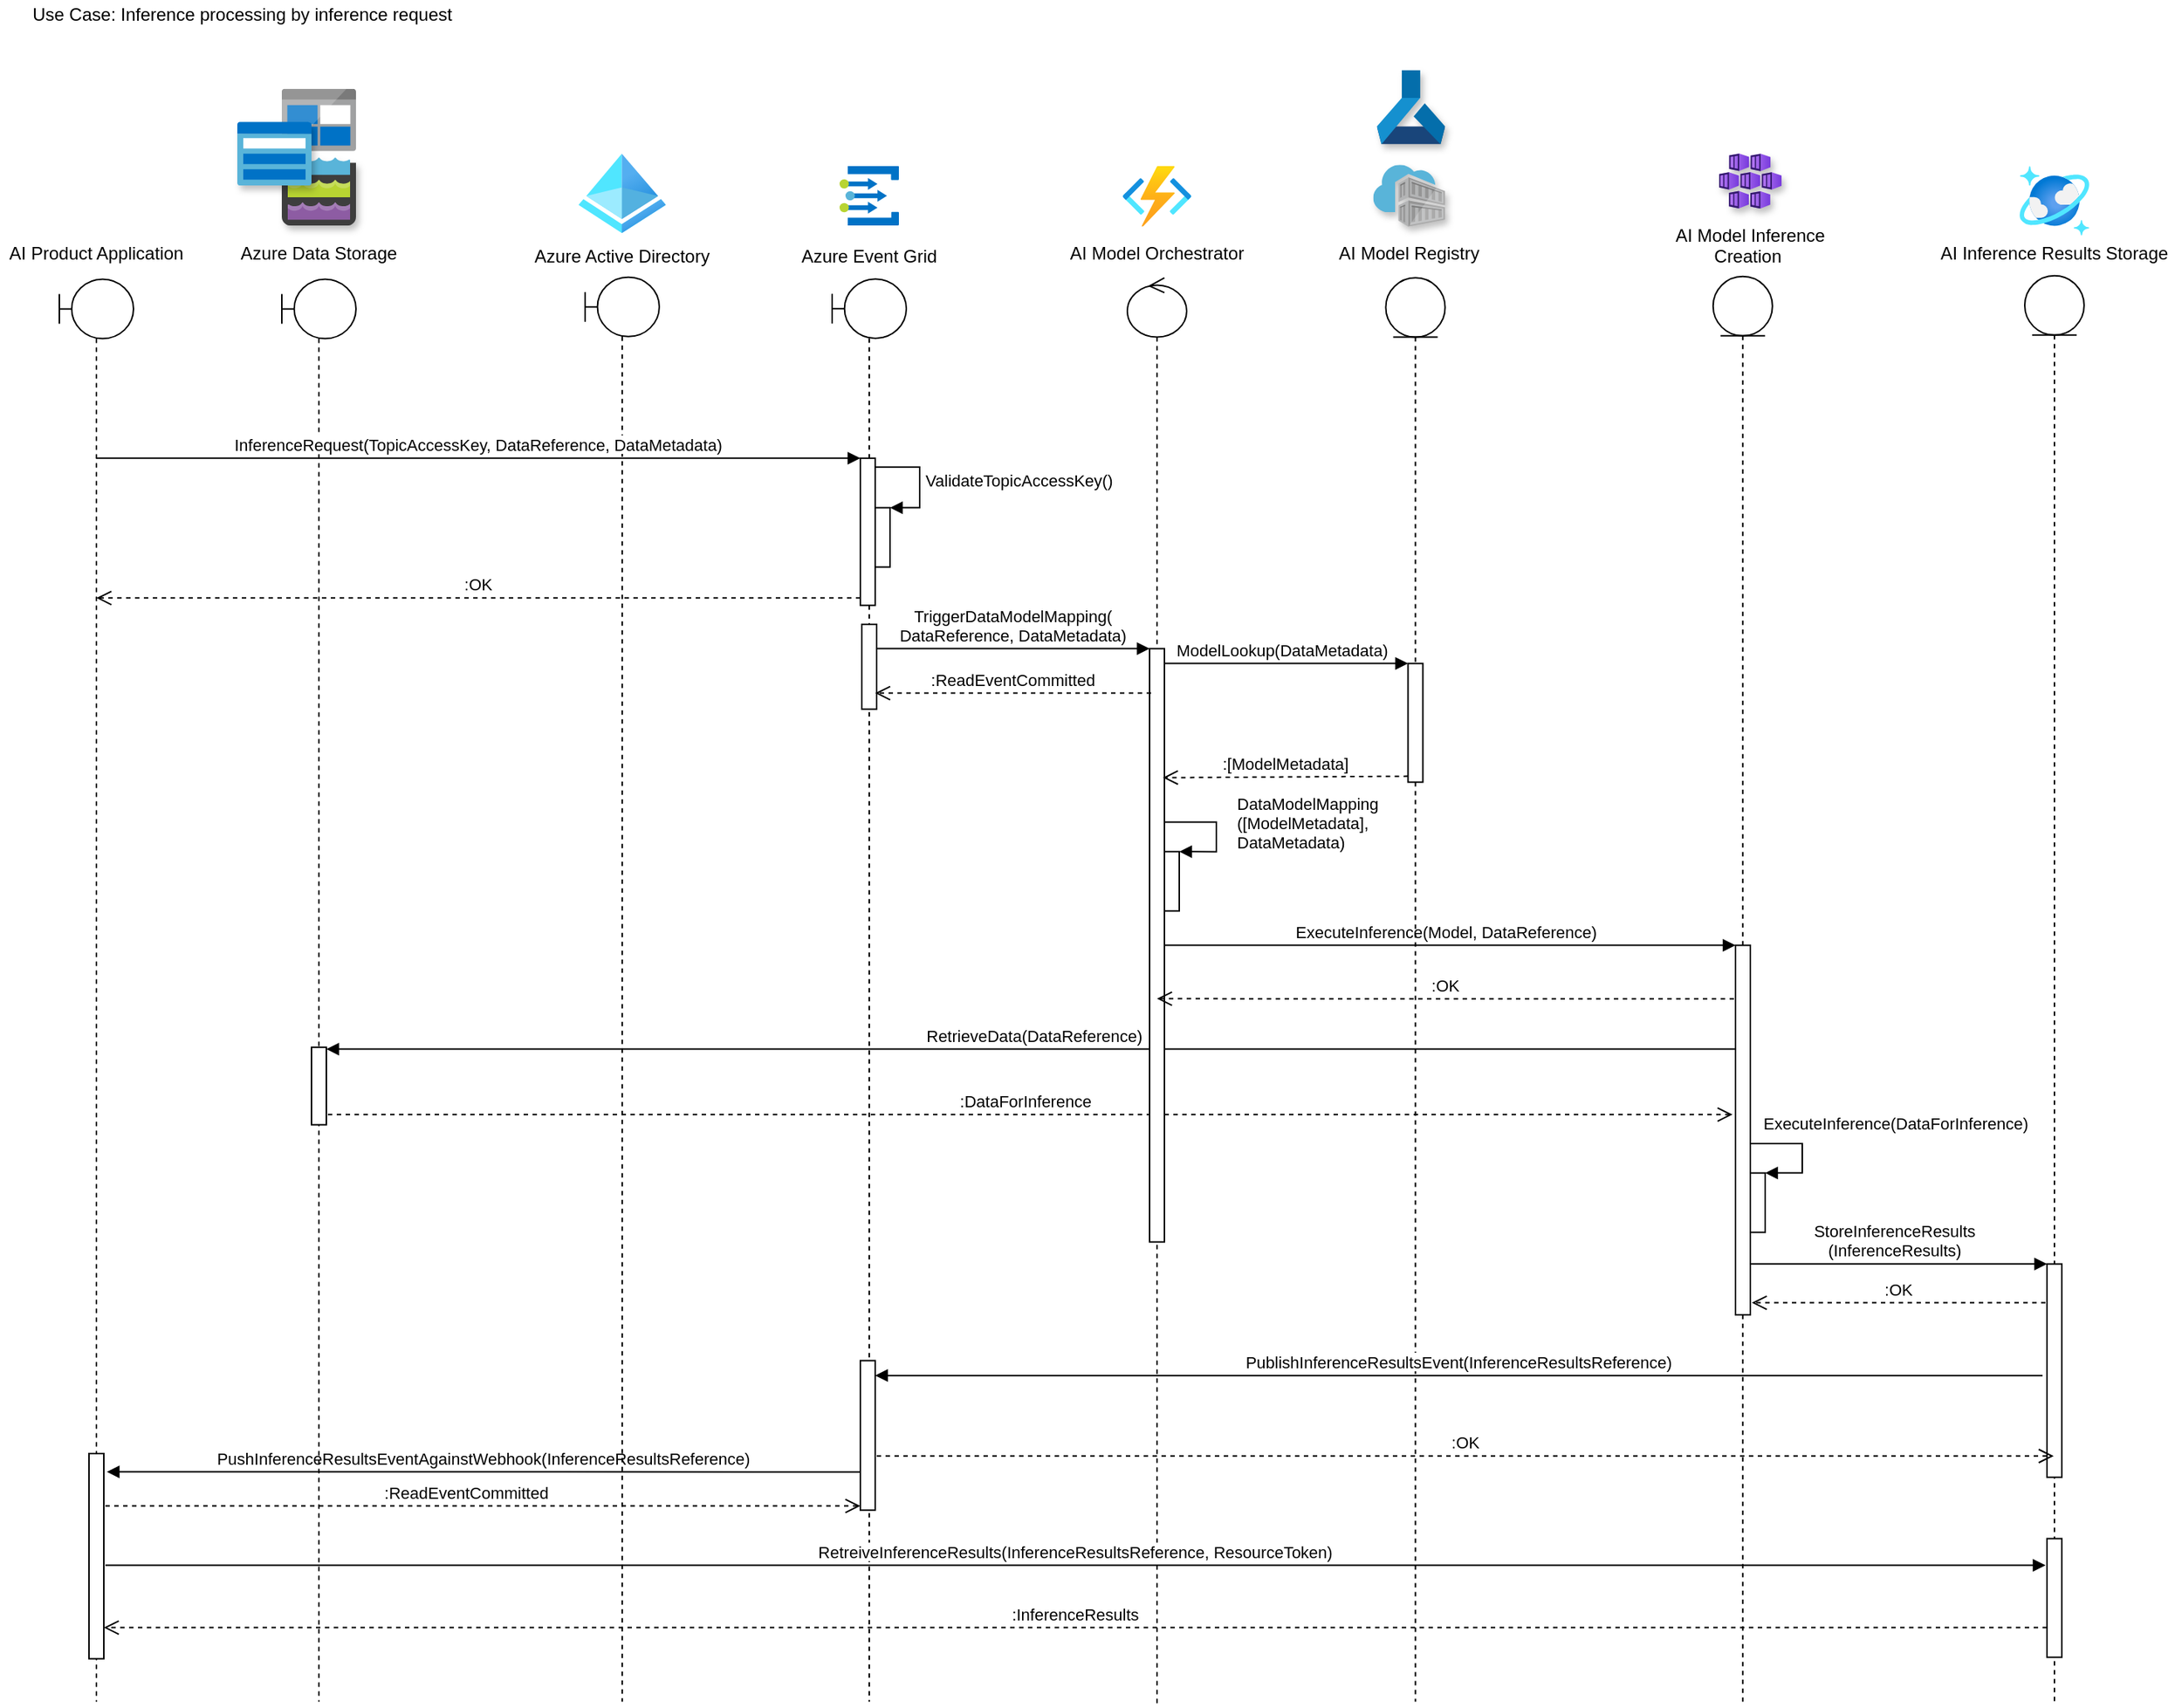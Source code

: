<mxfile version="14.5.1" type="device"><diagram id="WI9T0HZ2pTsCkuznbFz-" name="Page-1"><mxGraphModel dx="2255" dy="1626" grid="1" gridSize="10" guides="1" tooltips="1" connect="1" arrows="1" fold="1" page="1" pageScale="1" pageWidth="1169" pageHeight="827" math="0" shadow="0"><root><mxCell id="0"/><mxCell id="1" parent="0"/><mxCell id="Q9zNb3ydxSfseTHlP_Go-44" value=":ReadEventCommitted" style="verticalAlign=bottom;endArrow=open;dashed=1;endSize=8;" parent="1" source="4wlSFHFEjI6ojJIRcOiO-4" edge="1"><mxGeometry x="-0.032" relative="1" as="geometry"><mxPoint x="-1000" y="77.3" as="sourcePoint"/><mxPoint x="-570" y="205.3" as="targetPoint"/><mxPoint as="offset"/></mxGeometry></mxCell><mxCell id="Q9zNb3ydxSfseTHlP_Go-42" value="PushInferenceResultsEventAgainstWebhook(InferenceResultsReference)" style="verticalAlign=bottom;endArrow=block;exitX=0;exitY=0.744;exitDx=0;exitDy=0;exitPerimeter=0;" parent="1" source="Q9zNb3ydxSfseTHlP_Go-40" edge="1"><mxGeometry width="80" relative="1" as="geometry"><mxPoint x="-790" y="-222.7" as="sourcePoint"/><mxPoint x="-1078" y="182.3" as="targetPoint"/></mxGeometry></mxCell><mxCell id="Q9zNb3ydxSfseTHlP_Go-33" value="StoreInferenceResults&#10;(InferenceResults)" style="verticalAlign=bottom;endArrow=block;entryX=0;entryY=0;" parent="1" source="4wlSFHFEjI6ojJIRcOiO-25" target="Q9zNb3ydxSfseTHlP_Go-32" edge="1"><mxGeometry relative="1" as="geometry"><mxPoint x="160" y="42.3" as="sourcePoint"/></mxGeometry></mxCell><mxCell id="Q9zNb3ydxSfseTHlP_Go-31" value=":DataForInference" style="verticalAlign=bottom;endArrow=open;dashed=1;endSize=8;entryX=-0.2;entryY=0.458;entryDx=0;entryDy=0;entryPerimeter=0;" parent="1" source="4wlSFHFEjI6ojJIRcOiO-7" target="Q9zNb3ydxSfseTHlP_Go-23" edge="1"><mxGeometry relative="1" as="geometry"><mxPoint x="-360" y="-102.7" as="sourcePoint"/><mxPoint y="-32.7" as="targetPoint"/></mxGeometry></mxCell><mxCell id="Q9zNb3ydxSfseTHlP_Go-29" value="RetrieveData(DataReference)" style="verticalAlign=bottom;endArrow=block;" parent="1" source="4wlSFHFEjI6ojJIRcOiO-25" edge="1"><mxGeometry width="80" relative="1" as="geometry"><mxPoint x="-440" y="-102.7" as="sourcePoint"/><mxPoint x="-930" y="-102.7" as="targetPoint"/></mxGeometry></mxCell><mxCell id="Q9zNb3ydxSfseTHlP_Go-24" value="ExecuteInference(Model, DataReference)" style="verticalAlign=bottom;endArrow=block;entryX=0;entryY=0;" parent="1" source="4wlSFHFEjI6ojJIRcOiO-14" target="Q9zNb3ydxSfseTHlP_Go-23" edge="1"><mxGeometry relative="1" as="geometry"><mxPoint x="-50" y="-172.7" as="sourcePoint"/></mxGeometry></mxCell><mxCell id="Q9zNb3ydxSfseTHlP_Go-17" value="ModelLookup(DataMetadata)" style="verticalAlign=bottom;endArrow=block;entryX=0;entryY=0;" parent="1" source="4wlSFHFEjI6ojJIRcOiO-14" target="Q9zNb3ydxSfseTHlP_Go-16" edge="1"><mxGeometry relative="1" as="geometry"><mxPoint x="-360" y="-369.7" as="sourcePoint"/></mxGeometry></mxCell><mxCell id="4wlSFHFEjI6ojJIRcOiO-1" value="" style="shape=umlLifeline;participant=umlBoundary;perimeter=lifelinePerimeter;whiteSpace=wrap;container=1;collapsible=0;recursiveResize=0;verticalAlign=top;spacingTop=36;outlineConnect=0;" parent="1" vertex="1"><mxGeometry x="-589" y="-621.87" width="50" height="959.17" as="geometry"/></mxCell><mxCell id="Q9zNb3ydxSfseTHlP_Go-40" value="" style="points=[];perimeter=orthogonalPerimeter;" parent="4wlSFHFEjI6ojJIRcOiO-1" vertex="1"><mxGeometry x="19" y="729.17" width="10" height="100.83" as="geometry"/></mxCell><mxCell id="Q9zNb3ydxSfseTHlP_Go-1" value="" style="points=[];perimeter=orthogonalPerimeter;" parent="4wlSFHFEjI6ojJIRcOiO-1" vertex="1"><mxGeometry x="19" y="120.79" width="10" height="99.21" as="geometry"/></mxCell><mxCell id="Q9zNb3ydxSfseTHlP_Go-12" value="" style="points=[];perimeter=orthogonalPerimeter;" parent="4wlSFHFEjI6ojJIRcOiO-1" vertex="1"><mxGeometry x="20" y="232.79" width="10" height="57.21" as="geometry"/></mxCell><mxCell id="4wlSFHFEjI6ojJIRcOiO-2" value="Azure Event Grid" style="text;align=center;verticalAlign=middle;resizable=0;points=[];autosize=1;" parent="1" vertex="1"><mxGeometry x="-619" y="-647.99" width="110" height="20" as="geometry"/></mxCell><mxCell id="4wlSFHFEjI6ojJIRcOiO-3" value="" style="aspect=fixed;points=[];align=center;image;fontSize=12;image=img/lib/mscae/Event_Grid_Topics.svg;" parent="1" vertex="1"><mxGeometry x="-584" y="-697.99" width="40" height="40" as="geometry"/></mxCell><mxCell id="4wlSFHFEjI6ojJIRcOiO-4" value="" style="shape=umlLifeline;participant=umlBoundary;perimeter=lifelinePerimeter;whiteSpace=wrap;container=1;collapsible=0;recursiveResize=0;verticalAlign=top;spacingTop=36;outlineConnect=0;" parent="1" vertex="1"><mxGeometry x="-1110" y="-621.7" width="50" height="959" as="geometry"/></mxCell><mxCell id="Q9zNb3ydxSfseTHlP_Go-43" value="" style="points=[];perimeter=orthogonalPerimeter;" parent="4wlSFHFEjI6ojJIRcOiO-4" vertex="1"><mxGeometry x="20" y="791.66" width="10" height="138.34" as="geometry"/></mxCell><mxCell id="4wlSFHFEjI6ojJIRcOiO-5" value="AI Product Application" style="text;align=center;verticalAlign=middle;resizable=0;points=[];autosize=1;" parent="1" vertex="1"><mxGeometry x="-1150" y="-649.95" width="130" height="20" as="geometry"/></mxCell><mxCell id="4wlSFHFEjI6ojJIRcOiO-7" value="" style="shape=umlLifeline;participant=umlBoundary;perimeter=lifelinePerimeter;whiteSpace=wrap;container=1;collapsible=0;recursiveResize=0;verticalAlign=top;spacingTop=36;outlineConnect=0;" parent="1" vertex="1"><mxGeometry x="-960" y="-621.7" width="50" height="959" as="geometry"/></mxCell><mxCell id="Q9zNb3ydxSfseTHlP_Go-30" value="" style="points=[];perimeter=orthogonalPerimeter;" parent="4wlSFHFEjI6ojJIRcOiO-7" vertex="1"><mxGeometry x="20" y="517.78" width="10" height="52.22" as="geometry"/></mxCell><mxCell id="4wlSFHFEjI6ojJIRcOiO-8" value="Azure Data Storage" style="text;align=center;verticalAlign=middle;resizable=0;points=[];autosize=1;" parent="1" vertex="1"><mxGeometry x="-995" y="-649.95" width="120" height="20" as="geometry"/></mxCell><mxCell id="4wlSFHFEjI6ojJIRcOiO-9" value="" style="aspect=fixed;points=[];align=center;image;fontSize=12;image=img/lib/mscae/BlobBlock.svg;" parent="1" vertex="1"><mxGeometry x="-960" y="-750.089" width="50.0" height="42.0" as="geometry"/></mxCell><mxCell id="4wlSFHFEjI6ojJIRcOiO-10" value="" style="aspect=fixed;points=[];align=center;image;fontSize=12;image=img/lib/mscae/Data_Lake_Storage.svg;shadow=1;fillColor=#FFFFCC;" parent="1" vertex="1"><mxGeometry x="-960" y="-703.82" width="50" height="46" as="geometry"/></mxCell><mxCell id="4wlSFHFEjI6ojJIRcOiO-11" value="" style="aspect=fixed;points=[];align=center;image;fontSize=12;image=img/lib/mscae/ClassicStorage.svg;shadow=1;" parent="1" vertex="1"><mxGeometry x="-990" y="-727.82" width="50" height="43" as="geometry"/></mxCell><mxCell id="4wlSFHFEjI6ojJIRcOiO-14" value="" style="shape=umlLifeline;participant=umlControl;perimeter=lifelinePerimeter;whiteSpace=wrap;container=1;collapsible=0;recursiveResize=0;verticalAlign=top;spacingTop=36;outlineConnect=0;" parent="1" vertex="1"><mxGeometry x="-390" y="-622.7" width="40" height="962.7" as="geometry"/></mxCell><mxCell id="Q9zNb3ydxSfseTHlP_Go-21" value="" style="points=[];perimeter=orthogonalPerimeter;" parent="4wlSFHFEjI6ojJIRcOiO-14" vertex="1"><mxGeometry x="25" y="386.87" width="10" height="40" as="geometry"/></mxCell><mxCell id="Q9zNb3ydxSfseTHlP_Go-22" value="DataModelMapping&#10;([ModelMetadata], &#10;DataMetadata)" style="edgeStyle=orthogonalEdgeStyle;align=left;spacingLeft=2;endArrow=block;rounded=0;entryX=1;entryY=0;exitX=0.5;exitY=0.649;exitDx=0;exitDy=0;exitPerimeter=0;" parent="4wlSFHFEjI6ojJIRcOiO-14" source="Q9zNb3ydxSfseTHlP_Go-9" target="Q9zNb3ydxSfseTHlP_Go-21" edge="1"><mxGeometry x="0.608" y="10" relative="1" as="geometry"><mxPoint x="30" y="366.87" as="sourcePoint"/><Array as="points"><mxPoint x="60" y="367"/><mxPoint x="60" y="387"/></Array><mxPoint as="offset"/></mxGeometry></mxCell><mxCell id="Q9zNb3ydxSfseTHlP_Go-9" value="" style="points=[];perimeter=orthogonalPerimeter;" parent="4wlSFHFEjI6ojJIRcOiO-14" vertex="1"><mxGeometry x="15" y="250" width="10" height="400" as="geometry"/></mxCell><mxCell id="4wlSFHFEjI6ojJIRcOiO-15" value="AI Model Orchestrator" style="text;align=center;verticalAlign=middle;resizable=0;points=[];autosize=1;" parent="1" vertex="1"><mxGeometry x="-435" y="-649.95" width="130" height="20" as="geometry"/></mxCell><mxCell id="4wlSFHFEjI6ojJIRcOiO-18" value="" style="aspect=fixed;points=[];align=center;image;fontSize=12;image=img/lib/azure2/iot/Function_Apps.svg;" parent="1" vertex="1"><mxGeometry x="-393.15" y="-697.99" width="46.3" height="40.85" as="geometry"/></mxCell><mxCell id="4wlSFHFEjI6ojJIRcOiO-19" value="" style="shape=umlLifeline;participant=umlEntity;perimeter=lifelinePerimeter;whiteSpace=wrap;container=1;collapsible=0;recursiveResize=0;verticalAlign=top;spacingTop=36;outlineConnect=0;" parent="1" vertex="1"><mxGeometry x="-215.77" y="-622.7" width="40" height="960" as="geometry"/></mxCell><mxCell id="Q9zNb3ydxSfseTHlP_Go-16" value="" style="points=[];perimeter=orthogonalPerimeter;" parent="4wlSFHFEjI6ojJIRcOiO-19" vertex="1"><mxGeometry x="15.0" y="260" width="10" height="80" as="geometry"/></mxCell><mxCell id="4wlSFHFEjI6ojJIRcOiO-20" value="AI Model Registry" style="text;align=center;verticalAlign=middle;resizable=0;points=[];autosize=1;" parent="1" vertex="1"><mxGeometry x="-255" y="-649.95" width="110" height="20" as="geometry"/></mxCell><mxCell id="4wlSFHFEjI6ojJIRcOiO-21" value="" style="aspect=fixed;points=[];align=center;image;fontSize=12;image=img/lib/mscae/Machine_Learning_Service_Workspaces.svg;shadow=1;" parent="1" vertex="1"><mxGeometry x="-221.77" y="-762.7" width="46" height="50" as="geometry"/></mxCell><mxCell id="4wlSFHFEjI6ojJIRcOiO-22" value="" style="aspect=fixed;points=[];align=center;image;fontSize=12;image=img/lib/mscae/Container_Registries.svg;shadow=1;" parent="1" vertex="1"><mxGeometry x="-224.24" y="-698.83" width="48.47" height="41.68" as="geometry"/></mxCell><mxCell id="4wlSFHFEjI6ojJIRcOiO-25" value="" style="shape=umlLifeline;participant=umlEntity;perimeter=lifelinePerimeter;whiteSpace=wrap;container=1;collapsible=0;recursiveResize=0;verticalAlign=top;spacingTop=36;outlineConnect=0;" parent="1" vertex="1"><mxGeometry x="4.89" y="-623.58" width="40" height="960.88" as="geometry"/></mxCell><mxCell id="Q9zNb3ydxSfseTHlP_Go-23" value="" style="points=[];perimeter=orthogonalPerimeter;" parent="4wlSFHFEjI6ojJIRcOiO-25" vertex="1"><mxGeometry x="15.11" y="450.88" width="10" height="249.12" as="geometry"/></mxCell><mxCell id="4wlSFHFEjI6ojJIRcOiO-26" value="AI Model Inference&#10;Creation " style="text;align=center;verticalAlign=middle;resizable=0;points=[];autosize=1;" parent="1" vertex="1"><mxGeometry x="-30" y="-659.95" width="120" height="30" as="geometry"/></mxCell><mxCell id="4wlSFHFEjI6ojJIRcOiO-27" value="" style="aspect=fixed;points=[];align=center;image;fontSize=12;image=img/lib/azure2/compute/Kubernetes_Services.svg;shadow=1;" parent="1" vertex="1"><mxGeometry x="8.89" y="-706.54" width="42.22" height="37.25" as="geometry"/></mxCell><mxCell id="4wlSFHFEjI6ojJIRcOiO-28" value="" style="shape=umlLifeline;participant=umlEntity;perimeter=lifelinePerimeter;whiteSpace=wrap;container=1;collapsible=0;recursiveResize=0;verticalAlign=top;spacingTop=36;outlineConnect=0;" parent="1" vertex="1"><mxGeometry x="215" y="-624.08" width="40" height="961.38" as="geometry"/></mxCell><mxCell id="Q9zNb3ydxSfseTHlP_Go-32" value="" style="points=[];perimeter=orthogonalPerimeter;" parent="4wlSFHFEjI6ojJIRcOiO-28" vertex="1"><mxGeometry x="15" y="666.26" width="10" height="143.74" as="geometry"/></mxCell><mxCell id="Q9zNb3ydxSfseTHlP_Go-45" value="" style="points=[];perimeter=orthogonalPerimeter;" parent="4wlSFHFEjI6ojJIRcOiO-28" vertex="1"><mxGeometry x="15" y="851.38" width="10" height="80" as="geometry"/></mxCell><mxCell id="4wlSFHFEjI6ojJIRcOiO-29" value="AI Inference Results Storage" style="text;align=center;verticalAlign=middle;resizable=0;points=[];autosize=1;" parent="1" vertex="1"><mxGeometry x="150" y="-649.95" width="170" height="20" as="geometry"/></mxCell><mxCell id="4wlSFHFEjI6ojJIRcOiO-31" value="" style="aspect=fixed;points=[];align=center;image;fontSize=12;image=img/lib/azure2/databases/Azure_Cosmos_DB.svg;" parent="1" vertex="1"><mxGeometry x="211.55" y="-697.99" width="46.9" height="46.9" as="geometry"/></mxCell><mxCell id="4wlSFHFEjI6ojJIRcOiO-32" value="" style="aspect=fixed;points=[];align=center;image;fontSize=12;image=img/lib/azure2/identity/Azure_Active_Directory.svg;" parent="1" vertex="1"><mxGeometry x="-760" y="-706.54" width="58.89" height="53.84" as="geometry"/></mxCell><mxCell id="4wlSFHFEjI6ojJIRcOiO-33" value="Azure Active Directory" style="text;align=center;verticalAlign=middle;resizable=0;points=[];autosize=1;" parent="1" vertex="1"><mxGeometry x="-795.55" y="-647.99" width="130" height="20" as="geometry"/></mxCell><mxCell id="4wlSFHFEjI6ojJIRcOiO-34" value="" style="shape=umlLifeline;participant=umlBoundary;perimeter=lifelinePerimeter;whiteSpace=wrap;container=1;collapsible=0;recursiveResize=0;verticalAlign=top;spacingTop=36;outlineConnect=0;" parent="1" vertex="1"><mxGeometry x="-755.55" y="-623.08" width="50" height="960.38" as="geometry"/></mxCell><mxCell id="Q9zNb3ydxSfseTHlP_Go-2" value="InferenceRequest(TopicAccessKey, DataReference, DataMetadata)" style="verticalAlign=bottom;endArrow=block;entryX=0;entryY=0;" parent="1" source="4wlSFHFEjI6ojJIRcOiO-4" target="Q9zNb3ydxSfseTHlP_Go-1" edge="1"><mxGeometry relative="1" as="geometry"><mxPoint x="-890" y="-479.08" as="sourcePoint"/></mxGeometry></mxCell><mxCell id="Q9zNb3ydxSfseTHlP_Go-3" value=":OK" style="verticalAlign=bottom;endArrow=open;dashed=1;endSize=8;exitX=0;exitY=0.95;" parent="1" source="Q9zNb3ydxSfseTHlP_Go-1" target="4wlSFHFEjI6ojJIRcOiO-4" edge="1"><mxGeometry relative="1" as="geometry"><mxPoint x="-890" y="-403.08" as="targetPoint"/></mxGeometry></mxCell><mxCell id="Q9zNb3ydxSfseTHlP_Go-4" value="" style="points=[];perimeter=orthogonalPerimeter;" parent="1" vertex="1"><mxGeometry x="-560" y="-467.71" width="10" height="40" as="geometry"/></mxCell><mxCell id="Q9zNb3ydxSfseTHlP_Go-5" value="ValidateTopicAccessKey()" style="edgeStyle=orthogonalEdgeStyle;align=left;spacingLeft=2;endArrow=block;rounded=0;entryX=1;entryY=0;" parent="1" target="Q9zNb3ydxSfseTHlP_Go-4" edge="1"><mxGeometry relative="1" as="geometry"><mxPoint x="-560" y="-495.08" as="sourcePoint"/><Array as="points"><mxPoint x="-530" y="-495.08"/></Array></mxGeometry></mxCell><mxCell id="Q9zNb3ydxSfseTHlP_Go-10" value="TriggerDataModelMapping(&#10;DataReference, DataMetadata)" style="verticalAlign=bottom;endArrow=block;entryX=0;entryY=0;" parent="1" source="Q9zNb3ydxSfseTHlP_Go-12" target="Q9zNb3ydxSfseTHlP_Go-9" edge="1"><mxGeometry relative="1" as="geometry"><mxPoint x="-440" y="-406.45" as="sourcePoint"/></mxGeometry></mxCell><mxCell id="Q9zNb3ydxSfseTHlP_Go-11" value=":ReadEventCommitted" style="verticalAlign=bottom;endArrow=open;dashed=1;endSize=8;exitX=0.1;exitY=0.075;exitDx=0;exitDy=0;exitPerimeter=0;" parent="1" source="Q9zNb3ydxSfseTHlP_Go-9" edge="1"><mxGeometry relative="1" as="geometry"><mxPoint x="-560" y="-342.7" as="targetPoint"/></mxGeometry></mxCell><mxCell id="Q9zNb3ydxSfseTHlP_Go-18" value=":[ModelMetadata]" style="verticalAlign=bottom;endArrow=open;dashed=1;endSize=8;exitX=0;exitY=0.95;" parent="1" source="Q9zNb3ydxSfseTHlP_Go-16" edge="1"><mxGeometry relative="1" as="geometry"><mxPoint x="-366" y="-285.7" as="targetPoint"/></mxGeometry></mxCell><mxCell id="Q9zNb3ydxSfseTHlP_Go-25" value=":OK" style="verticalAlign=bottom;endArrow=open;dashed=1;endSize=8;exitX=-0.1;exitY=0.145;exitDx=0;exitDy=0;exitPerimeter=0;" parent="1" source="Q9zNb3ydxSfseTHlP_Go-23" edge="1"><mxGeometry relative="1" as="geometry"><mxPoint x="-370" y="-136.7" as="targetPoint"/><mxPoint x="20" y="-4.7" as="sourcePoint"/></mxGeometry></mxCell><mxCell id="Q9zNb3ydxSfseTHlP_Go-27" value="" style="points=[];perimeter=orthogonalPerimeter;" parent="1" vertex="1"><mxGeometry x="30" y="-19.19" width="10" height="40" as="geometry"/></mxCell><mxCell id="Q9zNb3ydxSfseTHlP_Go-28" value="ExecuteInference(DataForInference)" style="edgeStyle=orthogonalEdgeStyle;align=left;spacingLeft=2;endArrow=block;rounded=0;entryX=1;entryY=0;exitX=1;exitY=0.185;exitDx=0;exitDy=0;exitPerimeter=0;" parent="1" target="Q9zNb3ydxSfseTHlP_Go-27" edge="1"><mxGeometry x="-0.528" y="14" relative="1" as="geometry"><mxPoint x="30" y="-20.803" as="sourcePoint"/><Array as="points"><mxPoint x="65" y="-38.94"/><mxPoint x="65" y="-18.94"/></Array><mxPoint as="offset"/></mxGeometry></mxCell><mxCell id="Q9zNb3ydxSfseTHlP_Go-34" value=":OK" style="verticalAlign=bottom;endArrow=open;dashed=1;endSize=8;" parent="1" edge="1"><mxGeometry relative="1" as="geometry"><mxPoint x="31" y="68.3" as="targetPoint"/><mxPoint x="229" y="68.3" as="sourcePoint"/></mxGeometry></mxCell><mxCell id="Q9zNb3ydxSfseTHlP_Go-39" value="PublishInferenceResultsEvent(InferenceResultsReference)" style="verticalAlign=bottom;endArrow=block;exitX=-0.3;exitY=0.523;exitDx=0;exitDy=0;exitPerimeter=0;" parent="1" source="Q9zNb3ydxSfseTHlP_Go-32" target="Q9zNb3ydxSfseTHlP_Go-40" edge="1"><mxGeometry width="80" relative="1" as="geometry"><mxPoint x="-435" y="152.18" as="sourcePoint"/><mxPoint x="-355" y="152.18" as="targetPoint"/></mxGeometry></mxCell><mxCell id="Q9zNb3ydxSfseTHlP_Go-41" value=":OK" style="verticalAlign=bottom;endArrow=open;dashed=1;endSize=8;exitX=1.1;exitY=0.638;exitDx=0;exitDy=0;exitPerimeter=0;" parent="1" source="Q9zNb3ydxSfseTHlP_Go-40" target="4wlSFHFEjI6ojJIRcOiO-28" edge="1"><mxGeometry relative="1" as="geometry"><mxPoint x="-360" y="77.3" as="sourcePoint"/><mxPoint x="-310" y="207.3" as="targetPoint"/></mxGeometry></mxCell><mxCell id="Q9zNb3ydxSfseTHlP_Go-46" value="RetreiveInferenceResults(InferenceResultsReference, ResourceToken)" style="verticalAlign=bottom;endArrow=block;entryX=-0.1;entryY=0.225;entryDx=0;entryDy=0;entryPerimeter=0;" parent="1" target="Q9zNb3ydxSfseTHlP_Go-45" edge="1"><mxGeometry width="80" relative="1" as="geometry"><mxPoint x="-1079" y="245.3" as="sourcePoint"/><mxPoint x="70" y="237.3" as="targetPoint"/></mxGeometry></mxCell><mxCell id="Q9zNb3ydxSfseTHlP_Go-47" value=":InferenceResults" style="verticalAlign=bottom;endArrow=open;dashed=1;endSize=8;" parent="1" edge="1"><mxGeometry relative="1" as="geometry"><mxPoint x="230" y="287.3" as="sourcePoint"/><mxPoint x="-1080" y="287.3" as="targetPoint"/></mxGeometry></mxCell><mxCell id="lRNwAAl3IR5XnXB-5Jk1-1" value="Use Case: Inference processing by inference request" style="text;strokeColor=none;fillColor=none;align=left;verticalAlign=middle;whiteSpace=wrap;rounded=0;" parent="1" vertex="1"><mxGeometry x="-1130" y="-810" width="360" height="20" as="geometry"/></mxCell></root></mxGraphModel></diagram></mxfile>